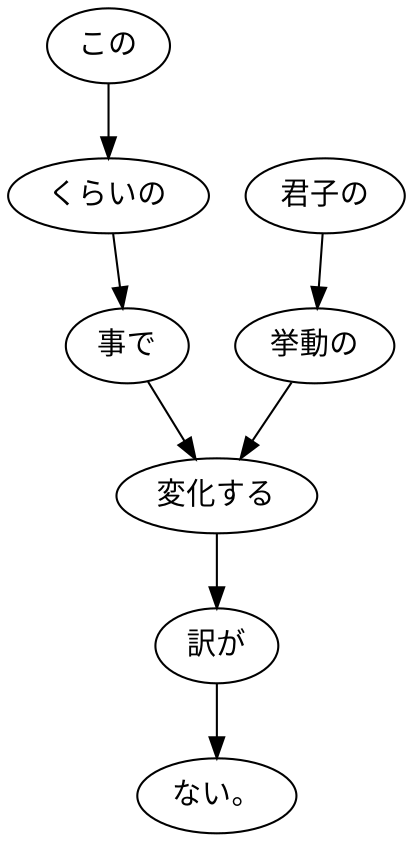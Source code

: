 digraph graph4748 {
	node0 [label="この"];
	node1 [label="くらいの"];
	node2 [label="事で"];
	node3 [label="君子の"];
	node4 [label="挙動の"];
	node5 [label="変化する"];
	node6 [label="訳が"];
	node7 [label="ない。"];
	node0 -> node1;
	node1 -> node2;
	node2 -> node5;
	node3 -> node4;
	node4 -> node5;
	node5 -> node6;
	node6 -> node7;
}
